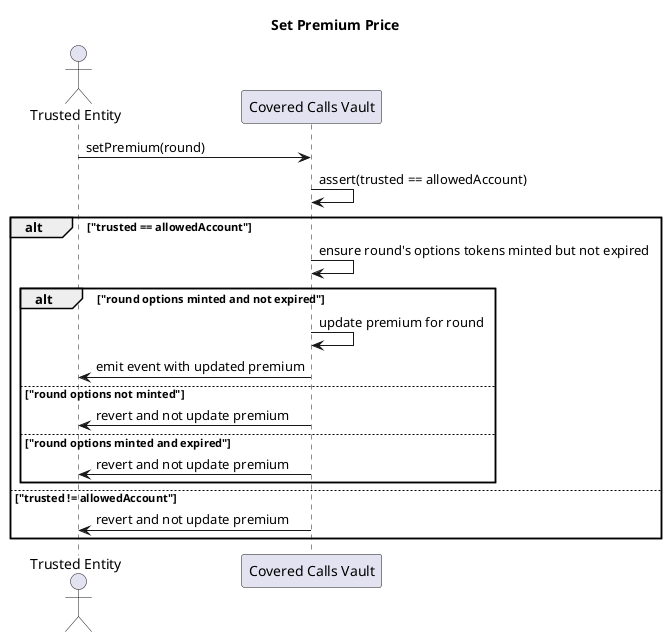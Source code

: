 @startuml "set-premium"

title "Set Premium Price"

actor "Trusted Entity" as trusted
participant "Covered Calls Vault" as vault

trusted -> vault: setPremium(round)
vault -> vault: assert(trusted == allowedAccount)
alt "trusted == allowedAccount"
    vault -> vault: ensure round's options tokens minted but not expired
    alt "round options minted and not expired"
        vault -> vault: update premium for round
        vault -> trusted: emit event with updated premium
    else "round options not minted"
        vault -> trusted: revert and not update premium
    else "round options minted and expired"
        vault -> trusted: revert and not update premium
    end
else "trusted != allowedAccount"
    vault -> trusted: revert and not update premium
end

@enduml
